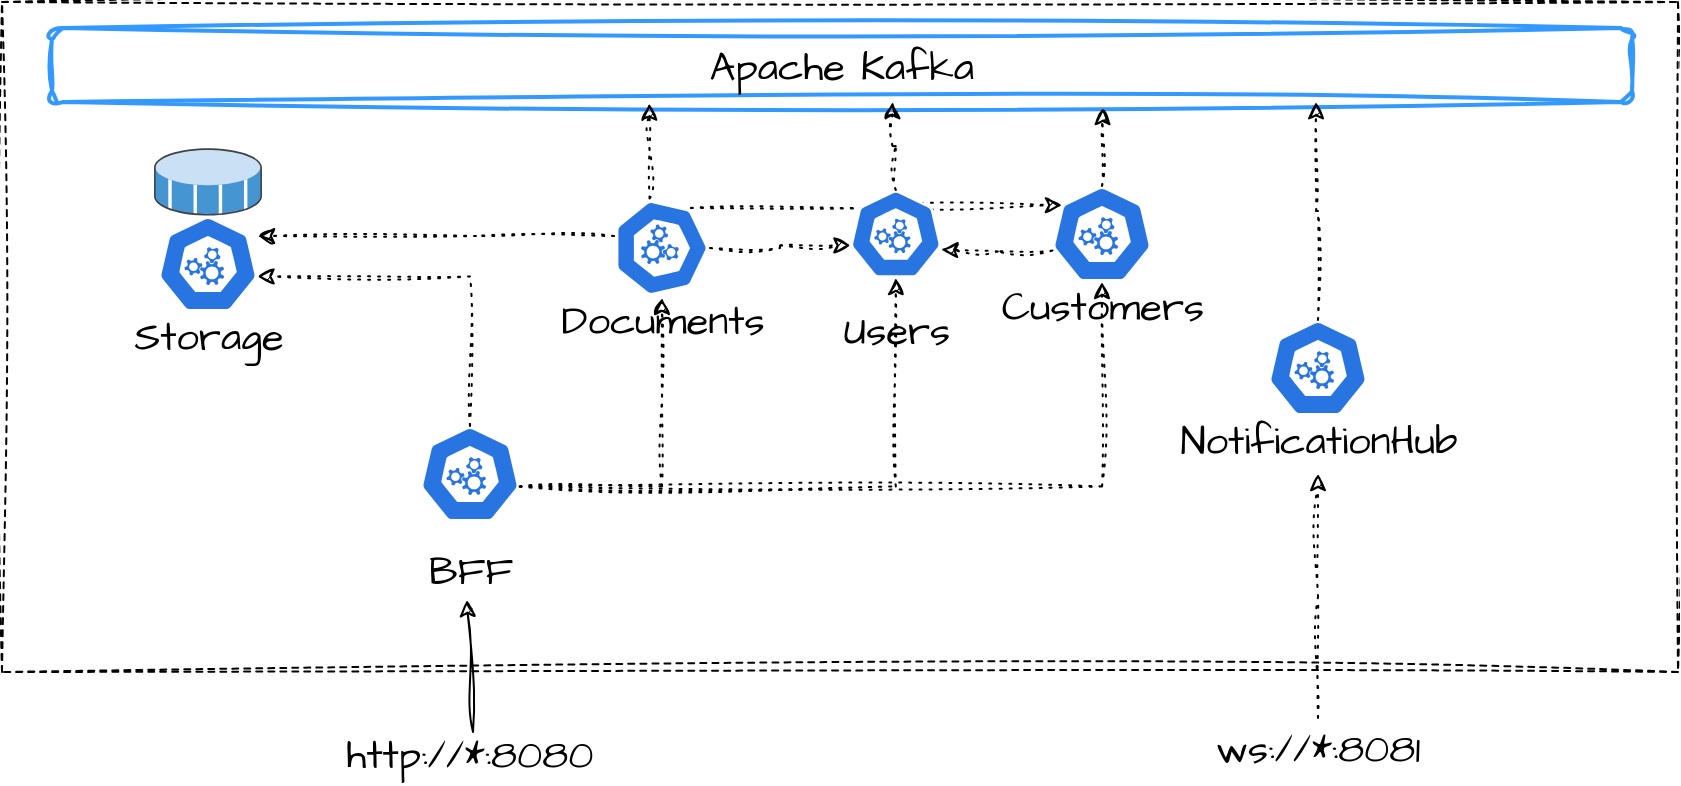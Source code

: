 <mxfile version="22.1.21" type="device">
  <diagram name="Page-1" id="ui7UodZEA2GwbFAmkmNJ">
    <mxGraphModel dx="2016" dy="796" grid="0" gridSize="10" guides="1" tooltips="1" connect="1" arrows="1" fold="1" page="1" pageScale="1" pageWidth="827" pageHeight="1169" math="0" shadow="0">
      <root>
        <mxCell id="0" />
        <mxCell id="1" parent="0" />
        <mxCell id="HCo614Bn0KOdt1yx_FUW-6" value="" style="rounded=0;whiteSpace=wrap;html=1;sketch=1;hachureGap=4;jiggle=2;curveFitting=1;fontFamily=Architects Daughter;fontSource=https%3A%2F%2Ffonts.googleapis.com%2Fcss%3Ffamily%3DArchitects%2BDaughter;fontSize=20;dashed=1;" vertex="1" parent="1">
          <mxGeometry x="8" y="310" width="838" height="335" as="geometry" />
        </mxCell>
        <mxCell id="HCo614Bn0KOdt1yx_FUW-18" value="" style="endArrow=classic;html=1;rounded=0;sketch=1;hachureGap=4;jiggle=2;curveFitting=1;fontFamily=Architects Daughter;fontSource=https%3A%2F%2Ffonts.googleapis.com%2Fcss%3Ffamily%3DArchitects%2BDaughter;fontSize=16;" edge="1" parent="1">
          <mxGeometry width="50" height="50" relative="1" as="geometry">
            <mxPoint x="243.5" y="675" as="sourcePoint" />
            <mxPoint x="240.5" y="609" as="targetPoint" />
          </mxGeometry>
        </mxCell>
        <mxCell id="HCo614Bn0KOdt1yx_FUW-32" value="&lt;br&gt;&lt;br&gt;&lt;br&gt;Storage" style="aspect=fixed;sketch=0;html=1;dashed=0;whitespace=wrap;fillColor=#2875E2;strokeColor=#ffffff;points=[[0.005,0.63,0],[0.1,0.2,0],[0.9,0.2,0],[0.5,0,0],[0.995,0.63,0],[0.72,0.99,0],[0.5,1,0],[0.28,0.99,0]];shape=mxgraph.kubernetes.icon2;prIcon=api;hachureGap=4;jiggle=2;curveFitting=1;fontFamily=Architects Daughter;fontSource=https%3A%2F%2Ffonts.googleapis.com%2Fcss%3Ffamily%3DArchitects%2BDaughter;fontSize=20;" vertex="1" parent="1">
          <mxGeometry x="86" y="417" width="50" height="48" as="geometry" />
        </mxCell>
        <mxCell id="HCo614Bn0KOdt1yx_FUW-42" style="edgeStyle=orthogonalEdgeStyle;rounded=0;sketch=1;hachureGap=4;jiggle=2;curveFitting=1;orthogonalLoop=1;jettySize=auto;html=1;fontFamily=Architects Daughter;fontSource=https%3A%2F%2Ffonts.googleapis.com%2Fcss%3Ffamily%3DArchitects%2BDaughter;fontSize=16;dashed=1;dashPattern=1 4;" edge="1" parent="1" source="HCo614Bn0KOdt1yx_FUW-35" target="HCo614Bn0KOdt1yx_FUW-32">
          <mxGeometry relative="1" as="geometry">
            <Array as="points">
              <mxPoint x="245" y="427" />
              <mxPoint x="245" y="427" />
            </Array>
          </mxGeometry>
        </mxCell>
        <mxCell id="HCo614Bn0KOdt1yx_FUW-35" value="&lt;br&gt;&lt;br&gt;&lt;br&gt;Documents" style="aspect=fixed;sketch=0;html=1;dashed=0;whitespace=wrap;fillColor=#2875E2;strokeColor=#ffffff;points=[[0.005,0.63,0],[0.1,0.2,0],[0.9,0.2,0],[0.5,0,0],[0.995,0.63,0],[0.72,0.99,0],[0.5,1,0],[0.28,0.99,0]];shape=mxgraph.kubernetes.icon2;prIcon=api;hachureGap=4;jiggle=2;curveFitting=1;fontFamily=Architects Daughter;fontSource=https%3A%2F%2Ffonts.googleapis.com%2Fcss%3Ffamily%3DArchitects%2BDaughter;fontSize=20;direction=south;" vertex="1" parent="1">
          <mxGeometry x="314" y="408" width="48" height="50" as="geometry" />
        </mxCell>
        <mxCell id="HCo614Bn0KOdt1yx_FUW-95" style="edgeStyle=orthogonalEdgeStyle;rounded=0;sketch=1;hachureGap=4;jiggle=2;curveFitting=1;orthogonalLoop=1;jettySize=auto;html=1;exitX=0.995;exitY=0.63;exitDx=0;exitDy=0;exitPerimeter=0;fontFamily=Architects Daughter;fontSource=https%3A%2F%2Ffonts.googleapis.com%2Fcss%3Ffamily%3DArchitects%2BDaughter;fontSize=16;dashed=1;dashPattern=1 4;" edge="1" parent="1" source="HCo614Bn0KOdt1yx_FUW-36" target="HCo614Bn0KOdt1yx_FUW-35">
          <mxGeometry relative="1" as="geometry" />
        </mxCell>
        <mxCell id="HCo614Bn0KOdt1yx_FUW-96" style="edgeStyle=orthogonalEdgeStyle;rounded=0;sketch=1;hachureGap=4;jiggle=2;curveFitting=1;orthogonalLoop=1;jettySize=auto;html=1;exitX=0.995;exitY=0.63;exitDx=0;exitDy=0;exitPerimeter=0;fontFamily=Architects Daughter;fontSource=https%3A%2F%2Ffonts.googleapis.com%2Fcss%3Ffamily%3DArchitects%2BDaughter;fontSize=16;dashed=1;dashPattern=1 4;" edge="1" parent="1" source="HCo614Bn0KOdt1yx_FUW-36" target="HCo614Bn0KOdt1yx_FUW-77">
          <mxGeometry relative="1" as="geometry" />
        </mxCell>
        <mxCell id="HCo614Bn0KOdt1yx_FUW-36" value="&lt;br&gt;&lt;br&gt;&lt;br&gt;&lt;br&gt;BFF" style="aspect=fixed;sketch=0;html=1;dashed=0;whitespace=wrap;fillColor=#2875E2;strokeColor=#ffffff;points=[[0.005,0.63,0],[0.1,0.2,0],[0.9,0.2,0],[0.5,0,0],[0.995,0.63,0],[0.72,0.99,0],[0.5,1,0],[0.28,0.99,0]];shape=mxgraph.kubernetes.icon2;prIcon=api;hachureGap=4;jiggle=2;curveFitting=1;fontFamily=Architects Daughter;fontSource=https%3A%2F%2Ffonts.googleapis.com%2Fcss%3Ffamily%3DArchitects%2BDaughter;fontSize=20;" vertex="1" parent="1">
          <mxGeometry x="217" y="522" width="50" height="48" as="geometry" />
        </mxCell>
        <mxCell id="HCo614Bn0KOdt1yx_FUW-39" value="Apache Kafka" style="rounded=1;whiteSpace=wrap;html=1;sketch=1;hachureGap=4;jiggle=2;curveFitting=1;fontFamily=Architects Daughter;fontSource=https%3A%2F%2Ffonts.googleapis.com%2Fcss%3Ffamily%3DArchitects%2BDaughter;fontSize=20;strokeColor=#3399FF;gradientColor=none;gradientDirection=radial;strokeWidth=2;" vertex="1" parent="1">
          <mxGeometry x="33" y="323" width="790" height="37" as="geometry" />
        </mxCell>
        <mxCell id="HCo614Bn0KOdt1yx_FUW-60" style="edgeStyle=orthogonalEdgeStyle;rounded=0;sketch=1;hachureGap=4;jiggle=2;curveFitting=1;orthogonalLoop=1;jettySize=auto;html=1;exitX=0.5;exitY=0;exitDx=0;exitDy=0;exitPerimeter=0;entryX=0.995;entryY=0.63;entryDx=0;entryDy=0;entryPerimeter=0;fontFamily=Architects Daughter;fontSource=https%3A%2F%2Ffonts.googleapis.com%2Fcss%3Ffamily%3DArchitects%2BDaughter;fontSize=16;dashed=1;dashPattern=1 4;" edge="1" parent="1" source="HCo614Bn0KOdt1yx_FUW-36" target="HCo614Bn0KOdt1yx_FUW-32">
          <mxGeometry relative="1" as="geometry" />
        </mxCell>
        <mxCell id="HCo614Bn0KOdt1yx_FUW-61" value="&lt;br&gt;&lt;br&gt;&lt;br&gt;NotificationHub" style="aspect=fixed;sketch=0;html=1;dashed=0;whitespace=wrap;fillColor=#2875E2;strokeColor=#ffffff;points=[[0.005,0.63,0],[0.1,0.2,0],[0.9,0.2,0],[0.5,0,0],[0.995,0.63,0],[0.72,0.99,0],[0.5,1,0],[0.28,0.99,0]];shape=mxgraph.kubernetes.icon2;prIcon=api;hachureGap=4;jiggle=2;curveFitting=1;fontFamily=Architects Daughter;fontSource=https%3A%2F%2Ffonts.googleapis.com%2Fcss%3Ffamily%3DArchitects%2BDaughter;fontSize=20;" vertex="1" parent="1">
          <mxGeometry x="641" y="469.0" width="50" height="48" as="geometry" />
        </mxCell>
        <mxCell id="HCo614Bn0KOdt1yx_FUW-65" style="edgeStyle=orthogonalEdgeStyle;rounded=0;sketch=1;hachureGap=4;jiggle=2;curveFitting=1;orthogonalLoop=1;jettySize=auto;html=1;exitX=0.5;exitY=0;exitDx=0;exitDy=0;exitPerimeter=0;entryX=0.8;entryY=1.002;entryDx=0;entryDy=0;entryPerimeter=0;fontFamily=Architects Daughter;fontSource=https%3A%2F%2Ffonts.googleapis.com%2Fcss%3Ffamily%3DArchitects%2BDaughter;fontSize=16;dashed=1;dashPattern=1 4;" edge="1" parent="1" source="HCo614Bn0KOdt1yx_FUW-61" target="HCo614Bn0KOdt1yx_FUW-39">
          <mxGeometry relative="1" as="geometry">
            <mxPoint x="757.4" y="360.004" as="targetPoint" />
          </mxGeometry>
        </mxCell>
        <mxCell id="HCo614Bn0KOdt1yx_FUW-68" style="edgeStyle=orthogonalEdgeStyle;rounded=0;sketch=1;hachureGap=4;jiggle=2;curveFitting=1;orthogonalLoop=1;jettySize=auto;html=1;fontFamily=Architects Daughter;fontSource=https%3A%2F%2Ffonts.googleapis.com%2Fcss%3Ffamily%3DArchitects%2BDaughter;fontSize=16;dashed=1;dashPattern=1 4;" edge="1" parent="1" source="HCo614Bn0KOdt1yx_FUW-75">
          <mxGeometry relative="1" as="geometry">
            <mxPoint x="757" y="668" as="sourcePoint" />
            <mxPoint x="666" y="546" as="targetPoint" />
          </mxGeometry>
        </mxCell>
        <mxCell id="HCo614Bn0KOdt1yx_FUW-74" value="http://*:8080" style="text;html=1;strokeColor=none;fillColor=none;align=center;verticalAlign=middle;whiteSpace=wrap;rounded=0;fontSize=20;fontFamily=Architects Daughter;" vertex="1" parent="1">
          <mxGeometry x="212" y="671" width="60" height="30" as="geometry" />
        </mxCell>
        <mxCell id="HCo614Bn0KOdt1yx_FUW-75" value="ws://*:8081" style="text;html=1;strokeColor=none;fillColor=none;align=center;verticalAlign=middle;whiteSpace=wrap;rounded=0;fontSize=20;fontFamily=Architects Daughter;" vertex="1" parent="1">
          <mxGeometry x="625" y="668" width="82" height="30" as="geometry" />
        </mxCell>
        <mxCell id="HCo614Bn0KOdt1yx_FUW-80" value="&lt;br&gt;&lt;br&gt;&lt;br&gt;Customers" style="aspect=fixed;sketch=0;html=1;dashed=0;whitespace=wrap;fillColor=#2875E2;strokeColor=#ffffff;points=[[0.005,0.63,0],[0.1,0.2,0],[0.9,0.2,0],[0.5,0,0],[0.995,0.63,0],[0.72,0.99,0],[0.5,1,0],[0.28,0.99,0]];shape=mxgraph.kubernetes.icon2;prIcon=api;hachureGap=4;jiggle=2;curveFitting=1;fontFamily=Architects Daughter;fontSource=https%3A%2F%2Ffonts.googleapis.com%2Fcss%3Ffamily%3DArchitects%2BDaughter;fontSize=20;" vertex="1" parent="1">
          <mxGeometry x="533" y="402.0" width="50" height="48" as="geometry" />
        </mxCell>
        <mxCell id="HCo614Bn0KOdt1yx_FUW-90" value="" style="shadow=0;dashed=0;html=1;labelPosition=center;verticalLabelPosition=bottom;verticalAlign=top;align=center;outlineConnect=0;shape=mxgraph.veeam.3d.datastore_volume;hachureGap=4;fontFamily=Architects Daughter;fontSource=https%3A%2F%2Ffonts.googleapis.com%2Fcss%3Ffamily%3DArchitects%2BDaughter;fontSize=20;" vertex="1" parent="1">
          <mxGeometry x="84" y="383" width="54" height="34" as="geometry" />
        </mxCell>
        <mxCell id="HCo614Bn0KOdt1yx_FUW-92" style="edgeStyle=orthogonalEdgeStyle;rounded=0;sketch=1;hachureGap=4;jiggle=2;curveFitting=1;orthogonalLoop=1;jettySize=auto;html=1;exitX=0.005;exitY=0.63;exitDx=0;exitDy=0;exitPerimeter=0;entryX=0.378;entryY=1.022;entryDx=0;entryDy=0;entryPerimeter=0;fontFamily=Architects Daughter;fontSource=https%3A%2F%2Ffonts.googleapis.com%2Fcss%3Ffamily%3DArchitects%2BDaughter;fontSize=16;dashed=1;dashPattern=1 4;" edge="1" parent="1" source="HCo614Bn0KOdt1yx_FUW-35" target="HCo614Bn0KOdt1yx_FUW-39">
          <mxGeometry relative="1" as="geometry" />
        </mxCell>
        <mxCell id="HCo614Bn0KOdt1yx_FUW-93" style="edgeStyle=orthogonalEdgeStyle;rounded=0;sketch=1;hachureGap=4;jiggle=2;curveFitting=1;orthogonalLoop=1;jettySize=auto;html=1;exitX=0.5;exitY=0;exitDx=0;exitDy=0;exitPerimeter=0;entryX=0.005;entryY=0.63;entryDx=0;entryDy=0;entryPerimeter=0;fontFamily=Architects Daughter;fontSource=https%3A%2F%2Ffonts.googleapis.com%2Fcss%3Ffamily%3DArchitects%2BDaughter;fontSize=16;dashed=1;dashPattern=1 4;" edge="1" parent="1" source="HCo614Bn0KOdt1yx_FUW-35" target="HCo614Bn0KOdt1yx_FUW-77">
          <mxGeometry relative="1" as="geometry" />
        </mxCell>
        <mxCell id="HCo614Bn0KOdt1yx_FUW-94" style="edgeStyle=orthogonalEdgeStyle;rounded=0;sketch=1;hachureGap=4;jiggle=2;curveFitting=1;orthogonalLoop=1;jettySize=auto;html=1;exitX=0.1;exitY=0.2;exitDx=0;exitDy=0;exitPerimeter=0;entryX=0.1;entryY=0.2;entryDx=0;entryDy=0;entryPerimeter=0;fontFamily=Architects Daughter;fontSource=https%3A%2F%2Ffonts.googleapis.com%2Fcss%3Ffamily%3DArchitects%2BDaughter;fontSize=16;dashed=1;dashPattern=1 4;" edge="1" parent="1" source="HCo614Bn0KOdt1yx_FUW-35" target="HCo614Bn0KOdt1yx_FUW-80">
          <mxGeometry relative="1" as="geometry" />
        </mxCell>
        <mxCell id="HCo614Bn0KOdt1yx_FUW-77" value="&lt;br&gt;&lt;br&gt;&lt;br&gt;&lt;br&gt;Users" style="aspect=fixed;sketch=0;html=1;dashed=0;whitespace=wrap;fillColor=#2875E2;strokeColor=#ffffff;points=[[0.005,0.63,0],[0.1,0.2,0],[0.9,0.2,0],[0.5,0,0],[0.995,0.63,0],[0.72,0.99,0],[0.5,1,0],[0.28,0.99,0]];shape=mxgraph.kubernetes.icon2;prIcon=api;hachureGap=4;jiggle=2;curveFitting=1;fontFamily=Architects Daughter;fontSource=https%3A%2F%2Ffonts.googleapis.com%2Fcss%3Ffamily%3DArchitects%2BDaughter;fontSize=20;" vertex="1" parent="1">
          <mxGeometry x="432" y="404" width="45.84" height="44" as="geometry" />
        </mxCell>
        <mxCell id="HCo614Bn0KOdt1yx_FUW-97" style="edgeStyle=orthogonalEdgeStyle;rounded=0;sketch=1;hachureGap=4;jiggle=2;curveFitting=1;orthogonalLoop=1;jettySize=auto;html=1;exitX=0.995;exitY=0.63;exitDx=0;exitDy=0;exitPerimeter=0;entryX=0.5;entryY=1;entryDx=0;entryDy=0;entryPerimeter=0;fontFamily=Architects Daughter;fontSource=https%3A%2F%2Ffonts.googleapis.com%2Fcss%3Ffamily%3DArchitects%2BDaughter;fontSize=16;dashed=1;dashPattern=1 4;" edge="1" parent="1" source="HCo614Bn0KOdt1yx_FUW-36" target="HCo614Bn0KOdt1yx_FUW-80">
          <mxGeometry relative="1" as="geometry" />
        </mxCell>
        <mxCell id="HCo614Bn0KOdt1yx_FUW-98" style="edgeStyle=orthogonalEdgeStyle;rounded=0;sketch=1;hachureGap=4;jiggle=2;curveFitting=1;orthogonalLoop=1;jettySize=auto;html=1;exitX=0.5;exitY=0;exitDx=0;exitDy=0;exitPerimeter=0;entryX=0.532;entryY=1.002;entryDx=0;entryDy=0;entryPerimeter=0;fontFamily=Architects Daughter;fontSource=https%3A%2F%2Ffonts.googleapis.com%2Fcss%3Ffamily%3DArchitects%2BDaughter;fontSize=16;dashed=1;dashPattern=1 4;" edge="1" parent="1" source="HCo614Bn0KOdt1yx_FUW-77" target="HCo614Bn0KOdt1yx_FUW-39">
          <mxGeometry relative="1" as="geometry" />
        </mxCell>
        <mxCell id="HCo614Bn0KOdt1yx_FUW-99" style="edgeStyle=orthogonalEdgeStyle;rounded=0;sketch=1;hachureGap=4;jiggle=2;curveFitting=1;orthogonalLoop=1;jettySize=auto;html=1;exitX=0.5;exitY=0;exitDx=0;exitDy=0;exitPerimeter=0;entryX=0.665;entryY=1.081;entryDx=0;entryDy=0;entryPerimeter=0;fontFamily=Architects Daughter;fontSource=https%3A%2F%2Ffonts.googleapis.com%2Fcss%3Ffamily%3DArchitects%2BDaughter;fontSize=16;dashed=1;dashPattern=1 4;" edge="1" parent="1" source="HCo614Bn0KOdt1yx_FUW-80" target="HCo614Bn0KOdt1yx_FUW-39">
          <mxGeometry relative="1" as="geometry" />
        </mxCell>
        <mxCell id="HCo614Bn0KOdt1yx_FUW-101" style="edgeStyle=orthogonalEdgeStyle;rounded=0;sketch=1;hachureGap=4;jiggle=2;curveFitting=1;orthogonalLoop=1;jettySize=auto;html=1;exitX=0.005;exitY=0.63;exitDx=0;exitDy=0;exitPerimeter=0;entryX=0.995;entryY=0.63;entryDx=0;entryDy=0;entryPerimeter=0;fontFamily=Architects Daughter;fontSource=https%3A%2F%2Ffonts.googleapis.com%2Fcss%3Ffamily%3DArchitects%2BDaughter;fontSize=16;dashed=1;dashPattern=1 4;" edge="1" parent="1">
          <mxGeometry relative="1" as="geometry">
            <mxPoint x="533.25" y="434.24" as="sourcePoint" />
            <mxPoint x="477.611" y="433.72" as="targetPoint" />
          </mxGeometry>
        </mxCell>
      </root>
    </mxGraphModel>
  </diagram>
</mxfile>
